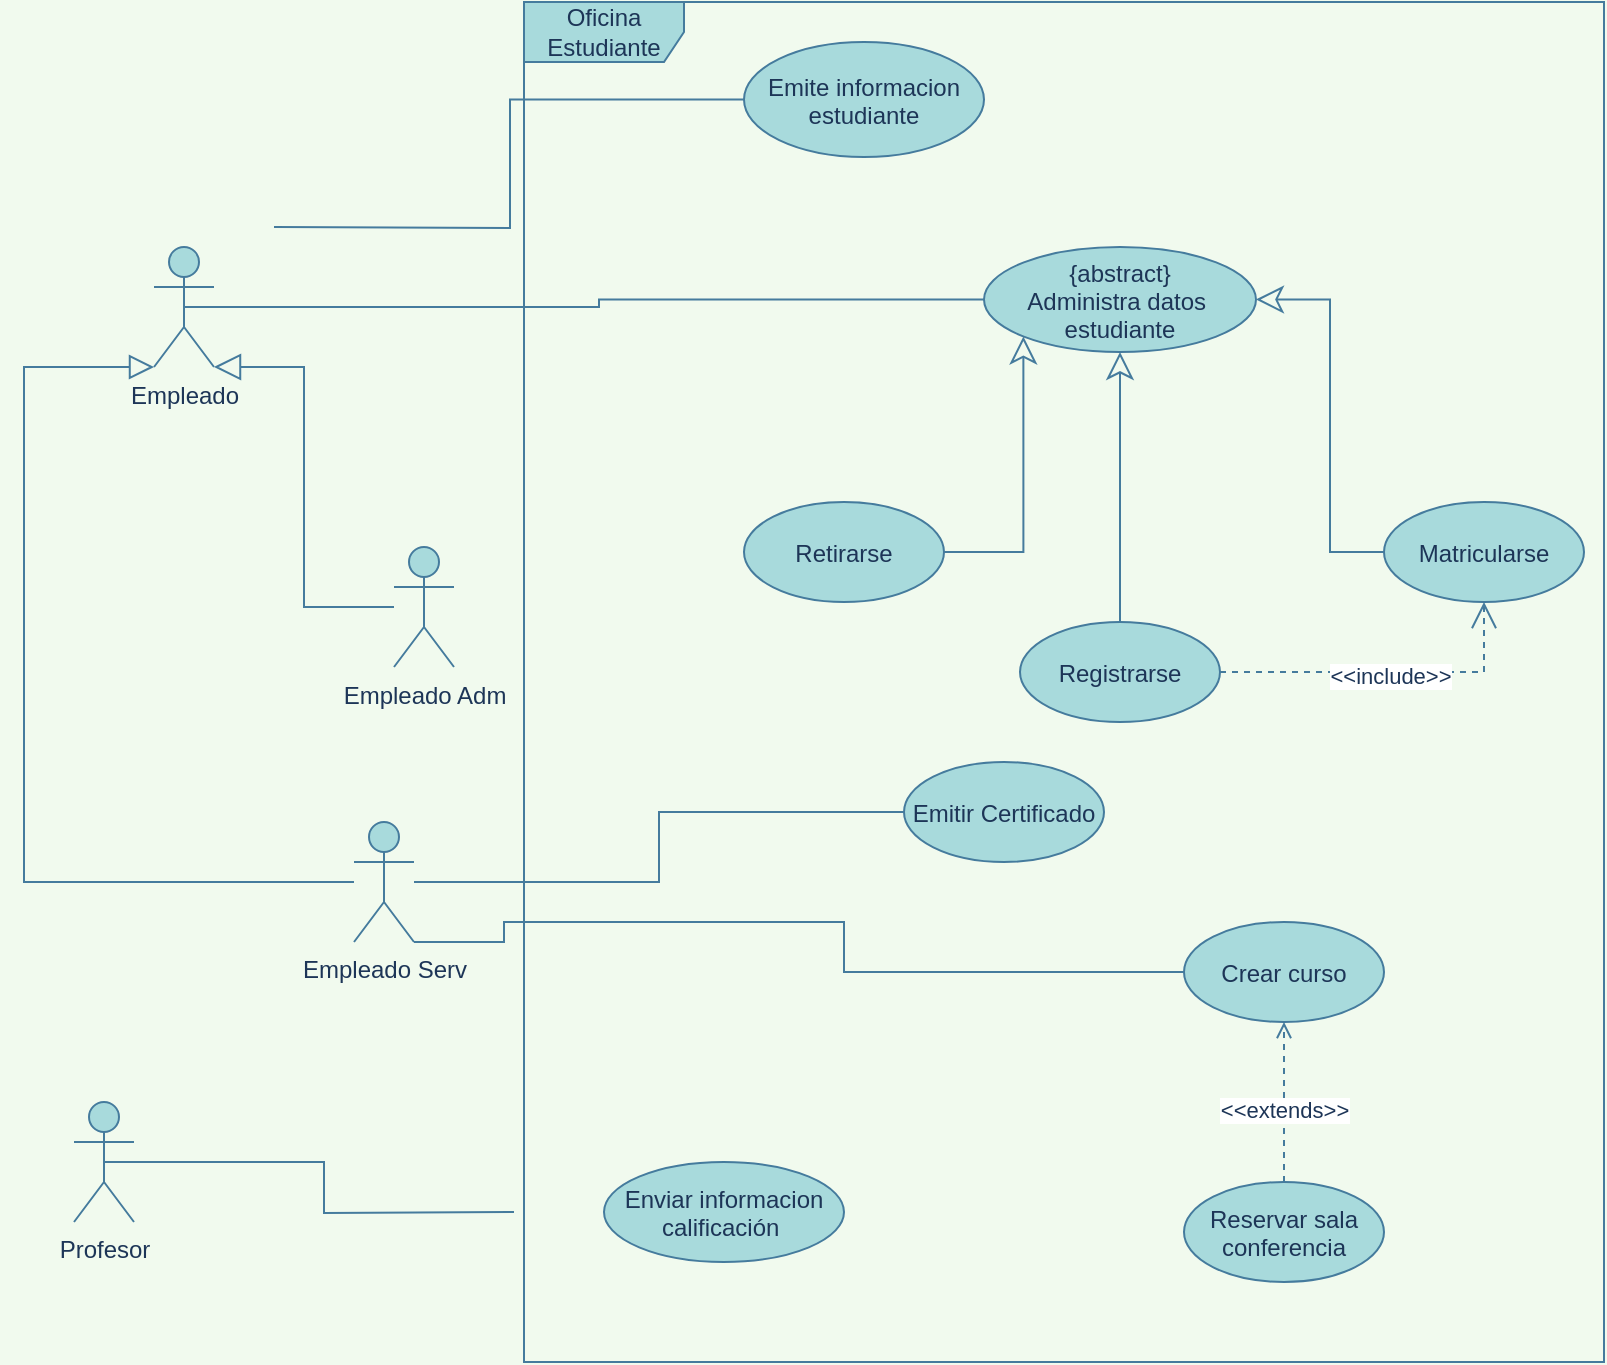 <mxfile version="13.9.9" type="device"><diagram id="HcQg1M9vhtiW_yDKTRij" name="Page-1"><mxGraphModel dx="1205" dy="687" grid="1" gridSize="10" guides="1" tooltips="1" connect="1" arrows="1" fold="1" page="1" pageScale="1" pageWidth="827" pageHeight="1169" background="#F1FAEE" math="0" shadow="0"><root><mxCell id="0"/><mxCell id="1" parent="0"/><mxCell id="BjjBuvio8A5Vt_wNn_Qi-29" style="edgeStyle=orthogonalEdgeStyle;rounded=0;sketch=0;orthogonalLoop=1;jettySize=auto;html=1;entryX=0;entryY=0.5;entryDx=0;entryDy=0;endArrow=none;endFill=0;strokeColor=#457B9D;fillColor=#A8DADC;fontColor=#1D3557;exitX=0.5;exitY=0.5;exitDx=0;exitDy=0;exitPerimeter=0;" edge="1" parent="1" source="BjjBuvio8A5Vt_wNn_Qi-3"><mxGeometry relative="1" as="geometry"><mxPoint x="135" y="595" as="sourcePoint"/><mxPoint x="275" y="605" as="targetPoint"/></mxGeometry></mxCell><mxCell id="BjjBuvio8A5Vt_wNn_Qi-3" value="Profesor" style="shape=umlActor;verticalLabelPosition=bottom;verticalAlign=top;html=1;fillColor=#A8DADC;strokeColor=#457B9D;fontColor=#1D3557;" vertex="1" parent="1"><mxGeometry x="55" y="550" width="30" height="60" as="geometry"/></mxCell><mxCell id="BjjBuvio8A5Vt_wNn_Qi-32" style="edgeStyle=orthogonalEdgeStyle;rounded=0;sketch=0;orthogonalLoop=1;jettySize=auto;html=1;entryX=1;entryY=1;entryDx=0;entryDy=0;entryPerimeter=0;endArrow=block;endFill=0;strokeColor=#457B9D;fillColor=#A8DADC;fontColor=#1D3557;endSize=11;" edge="1" parent="1" source="BjjBuvio8A5Vt_wNn_Qi-4" target="BjjBuvio8A5Vt_wNn_Qi-6"><mxGeometry relative="1" as="geometry"><Array as="points"><mxPoint x="170" y="183"/></Array></mxGeometry></mxCell><mxCell id="BjjBuvio8A5Vt_wNn_Qi-4" value="Empleado Adm" style="shape=umlActor;verticalLabelPosition=bottom;verticalAlign=top;html=1;fillColor=#A8DADC;strokeColor=#457B9D;fontColor=#1D3557;" vertex="1" parent="1"><mxGeometry x="215" y="272.5" width="30" height="60" as="geometry"/></mxCell><mxCell id="BjjBuvio8A5Vt_wNn_Qi-31" style="edgeStyle=orthogonalEdgeStyle;rounded=0;sketch=0;orthogonalLoop=1;jettySize=auto;html=1;entryX=0;entryY=1;entryDx=0;entryDy=0;entryPerimeter=0;endArrow=block;endFill=0;strokeColor=#457B9D;fillColor=#A8DADC;fontColor=#1D3557;endSize=10;" edge="1" parent="1" source="BjjBuvio8A5Vt_wNn_Qi-5" target="BjjBuvio8A5Vt_wNn_Qi-6"><mxGeometry relative="1" as="geometry"><Array as="points"><mxPoint x="30" y="183"/></Array></mxGeometry></mxCell><mxCell id="BjjBuvio8A5Vt_wNn_Qi-39" style="edgeStyle=orthogonalEdgeStyle;rounded=0;sketch=0;orthogonalLoop=1;jettySize=auto;html=1;entryX=0;entryY=0.5;entryDx=0;entryDy=0;endArrow=none;endFill=0;endSize=11;strokeColor=#457B9D;fillColor=#A8DADC;fontColor=#1D3557;" edge="1" parent="1" source="BjjBuvio8A5Vt_wNn_Qi-5" target="BjjBuvio8A5Vt_wNn_Qi-22"><mxGeometry relative="1" as="geometry"/></mxCell><mxCell id="BjjBuvio8A5Vt_wNn_Qi-5" value="Empleado Serv" style="shape=umlActor;verticalLabelPosition=bottom;verticalAlign=top;html=1;fillColor=#A8DADC;strokeColor=#457B9D;fontColor=#1D3557;" vertex="1" parent="1"><mxGeometry x="195" y="410" width="30" height="60" as="geometry"/></mxCell><mxCell id="BjjBuvio8A5Vt_wNn_Qi-6" value="Empleado" style="shape=umlActor;verticalLabelPosition=bottom;verticalAlign=top;html=1;fillColor=#A8DADC;strokeColor=#457B9D;fontColor=#1D3557;" vertex="1" parent="1"><mxGeometry x="95" y="122.5" width="30" height="60" as="geometry"/></mxCell><mxCell id="BjjBuvio8A5Vt_wNn_Qi-42" style="edgeStyle=orthogonalEdgeStyle;rounded=0;sketch=0;orthogonalLoop=1;jettySize=auto;html=1;entryX=0;entryY=1;entryDx=0;entryDy=0;endArrow=classic;endFill=0;endSize=11;strokeColor=#457B9D;fillColor=#A8DADC;fontColor=#1D3557;" edge="1" parent="1" source="BjjBuvio8A5Vt_wNn_Qi-12" target="BjjBuvio8A5Vt_wNn_Qi-34"><mxGeometry relative="1" as="geometry"/></mxCell><mxCell id="BjjBuvio8A5Vt_wNn_Qi-12" value="Retirarse" style="ellipse;fillColor=#A8DADC;strokeColor=#457B9D;fontColor=#1D3557;" vertex="1" parent="1"><mxGeometry x="390" y="250" width="100" height="50" as="geometry"/></mxCell><mxCell id="BjjBuvio8A5Vt_wNn_Qi-43" style="edgeStyle=orthogonalEdgeStyle;rounded=0;sketch=0;orthogonalLoop=1;jettySize=auto;html=1;entryX=1;entryY=0.5;entryDx=0;entryDy=0;endArrow=classic;endFill=0;endSize=11;strokeColor=#457B9D;fillColor=#A8DADC;fontColor=#1D3557;" edge="1" parent="1" source="BjjBuvio8A5Vt_wNn_Qi-17" target="BjjBuvio8A5Vt_wNn_Qi-34"><mxGeometry relative="1" as="geometry"/></mxCell><mxCell id="BjjBuvio8A5Vt_wNn_Qi-17" value="Matricularse" style="ellipse;fillColor=#A8DADC;strokeColor=#457B9D;fontColor=#1D3557;" vertex="1" parent="1"><mxGeometry x="710" y="250" width="100" height="50" as="geometry"/></mxCell><mxCell id="BjjBuvio8A5Vt_wNn_Qi-40" style="edgeStyle=orthogonalEdgeStyle;rounded=0;sketch=0;orthogonalLoop=1;jettySize=auto;html=1;entryX=1;entryY=1;entryDx=0;entryDy=0;entryPerimeter=0;endArrow=none;endFill=0;endSize=11;strokeColor=#457B9D;fillColor=#A8DADC;fontColor=#1D3557;" edge="1" parent="1" source="BjjBuvio8A5Vt_wNn_Qi-19" target="BjjBuvio8A5Vt_wNn_Qi-5"><mxGeometry relative="1" as="geometry"><Array as="points"><mxPoint x="440" y="485"/><mxPoint x="440" y="460"/><mxPoint x="270" y="460"/></Array></mxGeometry></mxCell><mxCell id="BjjBuvio8A5Vt_wNn_Qi-19" value="Crear curso" style="ellipse;fillColor=#A8DADC;strokeColor=#457B9D;fontColor=#1D3557;" vertex="1" parent="1"><mxGeometry x="610" y="460" width="100" height="50" as="geometry"/></mxCell><mxCell id="BjjBuvio8A5Vt_wNn_Qi-22" value="Emitir Certificado" style="ellipse;fillColor=#A8DADC;strokeColor=#457B9D;fontColor=#1D3557;" vertex="1" parent="1"><mxGeometry x="470" y="380" width="100" height="50" as="geometry"/></mxCell><mxCell id="BjjBuvio8A5Vt_wNn_Qi-25" style="edgeStyle=orthogonalEdgeStyle;rounded=0;sketch=0;orthogonalLoop=1;jettySize=auto;html=1;exitX=0.5;exitY=0;exitDx=0;exitDy=0;entryX=0.5;entryY=1;entryDx=0;entryDy=0;strokeColor=#457B9D;fillColor=#A8DADC;fontColor=#1D3557;endArrow=open;endFill=0;dashed=1;" edge="1" parent="1" source="BjjBuvio8A5Vt_wNn_Qi-23" target="BjjBuvio8A5Vt_wNn_Qi-19"><mxGeometry relative="1" as="geometry"/></mxCell><mxCell id="BjjBuvio8A5Vt_wNn_Qi-26" value="&amp;lt;&amp;lt;extends&amp;gt;&amp;gt;" style="edgeLabel;html=1;align=center;verticalAlign=middle;resizable=0;points=[];fontColor=#1D3557;" vertex="1" connectable="0" parent="BjjBuvio8A5Vt_wNn_Qi-25"><mxGeometry x="-0.082" relative="1" as="geometry"><mxPoint as="offset"/></mxGeometry></mxCell><mxCell id="BjjBuvio8A5Vt_wNn_Qi-23" value="Reservar sala &#10;conferencia" style="ellipse;fillColor=#A8DADC;strokeColor=#457B9D;fontColor=#1D3557;" vertex="1" parent="1"><mxGeometry x="610" y="590" width="100" height="50" as="geometry"/></mxCell><mxCell id="BjjBuvio8A5Vt_wNn_Qi-24" value="Emite informacion&#10;estudiante" style="ellipse;fillColor=#A8DADC;strokeColor=#457B9D;fontColor=#1D3557;" vertex="1" parent="1"><mxGeometry x="390" y="20" width="120" height="57.5" as="geometry"/></mxCell><mxCell id="BjjBuvio8A5Vt_wNn_Qi-28" value="Enviar informacion&#10;calificación " style="ellipse;fillColor=#A8DADC;strokeColor=#457B9D;fontColor=#1D3557;" vertex="1" parent="1"><mxGeometry x="320" y="580" width="120" height="50" as="geometry"/></mxCell><mxCell id="BjjBuvio8A5Vt_wNn_Qi-33" style="edgeStyle=orthogonalEdgeStyle;rounded=0;sketch=0;orthogonalLoop=1;jettySize=auto;html=1;entryX=0;entryY=0.5;entryDx=0;entryDy=0;endArrow=none;endFill=0;endSize=11;strokeColor=#457B9D;fillColor=#A8DADC;fontColor=#1D3557;" edge="1" parent="1" target="BjjBuvio8A5Vt_wNn_Qi-24"><mxGeometry relative="1" as="geometry"><mxPoint x="155" y="112.529" as="sourcePoint"/></mxGeometry></mxCell><mxCell id="BjjBuvio8A5Vt_wNn_Qi-41" style="edgeStyle=orthogonalEdgeStyle;rounded=0;sketch=0;orthogonalLoop=1;jettySize=auto;html=1;entryX=0.5;entryY=0.5;entryDx=0;entryDy=0;entryPerimeter=0;endArrow=none;endFill=0;endSize=11;strokeColor=#457B9D;fillColor=#A8DADC;fontColor=#1D3557;" edge="1" parent="1" source="BjjBuvio8A5Vt_wNn_Qi-34" target="BjjBuvio8A5Vt_wNn_Qi-6"><mxGeometry relative="1" as="geometry"/></mxCell><mxCell id="BjjBuvio8A5Vt_wNn_Qi-34" value="{abstract}&#10;Administra datos &#10;estudiante" style="ellipse;fillColor=#A8DADC;strokeColor=#457B9D;fontColor=#1D3557;" vertex="1" parent="1"><mxGeometry x="510" y="122.5" width="136" height="52.5" as="geometry"/></mxCell><mxCell id="BjjBuvio8A5Vt_wNn_Qi-45" style="edgeStyle=orthogonalEdgeStyle;rounded=0;sketch=0;orthogonalLoop=1;jettySize=auto;html=1;entryX=0.5;entryY=1;entryDx=0;entryDy=0;endArrow=classic;endFill=0;endSize=11;strokeColor=#457B9D;fillColor=#A8DADC;fontColor=#1D3557;" edge="1" parent="1" source="BjjBuvio8A5Vt_wNn_Qi-44" target="BjjBuvio8A5Vt_wNn_Qi-34"><mxGeometry relative="1" as="geometry"/></mxCell><mxCell id="BjjBuvio8A5Vt_wNn_Qi-46" style="edgeStyle=orthogonalEdgeStyle;rounded=0;sketch=0;orthogonalLoop=1;jettySize=auto;html=1;entryX=0.5;entryY=1;entryDx=0;entryDy=0;endArrow=open;endFill=0;endSize=11;strokeColor=#457B9D;fillColor=#A8DADC;fontColor=#1D3557;startArrow=none;startFill=0;dashed=1;startSize=11;" edge="1" parent="1" source="BjjBuvio8A5Vt_wNn_Qi-44" target="BjjBuvio8A5Vt_wNn_Qi-17"><mxGeometry relative="1" as="geometry"/></mxCell><mxCell id="BjjBuvio8A5Vt_wNn_Qi-47" value="&amp;lt;&amp;lt;include&amp;gt;&amp;gt;" style="edgeLabel;html=1;align=center;verticalAlign=middle;resizable=0;points=[];fontColor=#1D3557;" vertex="1" connectable="0" parent="BjjBuvio8A5Vt_wNn_Qi-46"><mxGeometry x="0.011" y="-2" relative="1" as="geometry"><mxPoint as="offset"/></mxGeometry></mxCell><mxCell id="BjjBuvio8A5Vt_wNn_Qi-44" value="Registrarse" style="ellipse;fillColor=#A8DADC;strokeColor=#457B9D;fontColor=#1D3557;" vertex="1" parent="1"><mxGeometry x="528" y="310" width="100" height="50" as="geometry"/></mxCell><mxCell id="BjjBuvio8A5Vt_wNn_Qi-51" value="Oficina Estudiante" style="shape=umlFrame;whiteSpace=wrap;html=1;rounded=0;sketch=0;strokeColor=#457B9D;fillColor=#A8DADC;fontColor=#1D3557;width=80;height=30;" vertex="1" parent="1"><mxGeometry x="280" width="540" height="680" as="geometry"/></mxCell></root></mxGraphModel></diagram></mxfile>